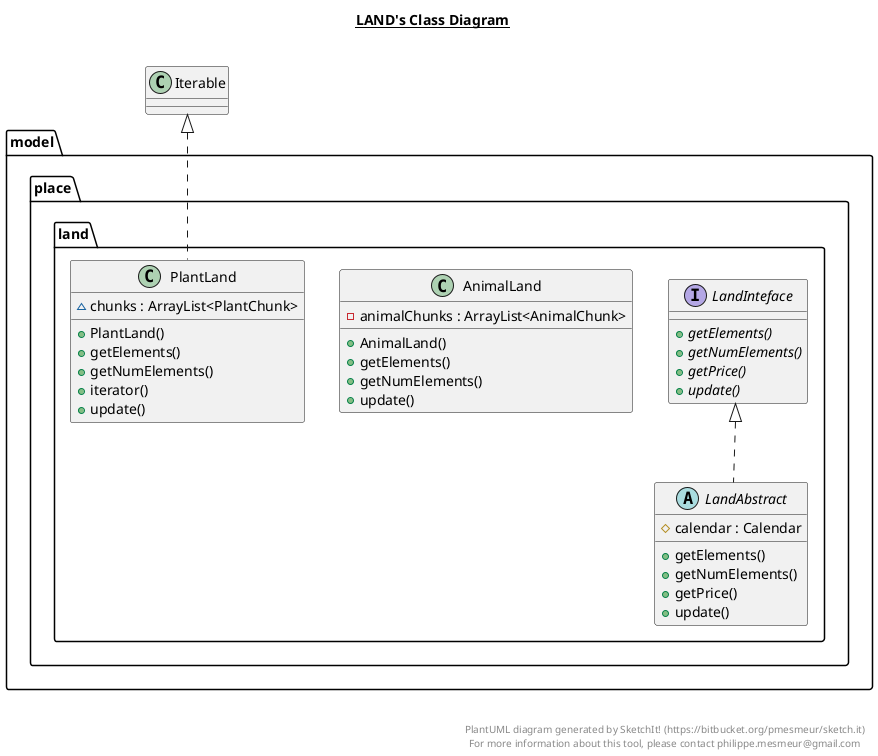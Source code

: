 @startuml

title __LAND's Class Diagram__\n

  namespace model {
    namespace place {
      namespace land {
        class model.place.land.AnimalLand {
            - animalChunks : ArrayList<AnimalChunk>
            + AnimalLand()
            + getElements()
            + getNumElements()
            + update()
        }
      }
    }
  }
  

  namespace model {
    namespace place {
      namespace land {
        abstract class model.place.land.LandAbstract {
            # calendar : Calendar
            + getElements()
            + getNumElements()
            + getPrice()
            + update()
        }
      }
    }
  }
  

  namespace model {
    namespace place {
      namespace land {
        interface model.place.land.LandInteface {
            {abstract} + getElements()
            {abstract} + getNumElements()
            {abstract} + getPrice()
            {abstract} + update()
        }
      }
    }
  }
  

  namespace model {
    namespace place {
      namespace land {
        class model.place.land.PlantLand {
            ~ chunks : ArrayList<PlantChunk>
            + PlantLand()
            + getElements()
            + getNumElements()
            + iterator()
            + update()
        }
      }
    }
  }
  

  model.place.land.LandAbstract .up.|> LandInteface
  model.place.land.PlantLand .up.|> Iterable


right footer


PlantUML diagram generated by SketchIt! (https://bitbucket.org/pmesmeur/sketch.it)
For more information about this tool, please contact philippe.mesmeur@gmail.com
endfooter

@enduml
